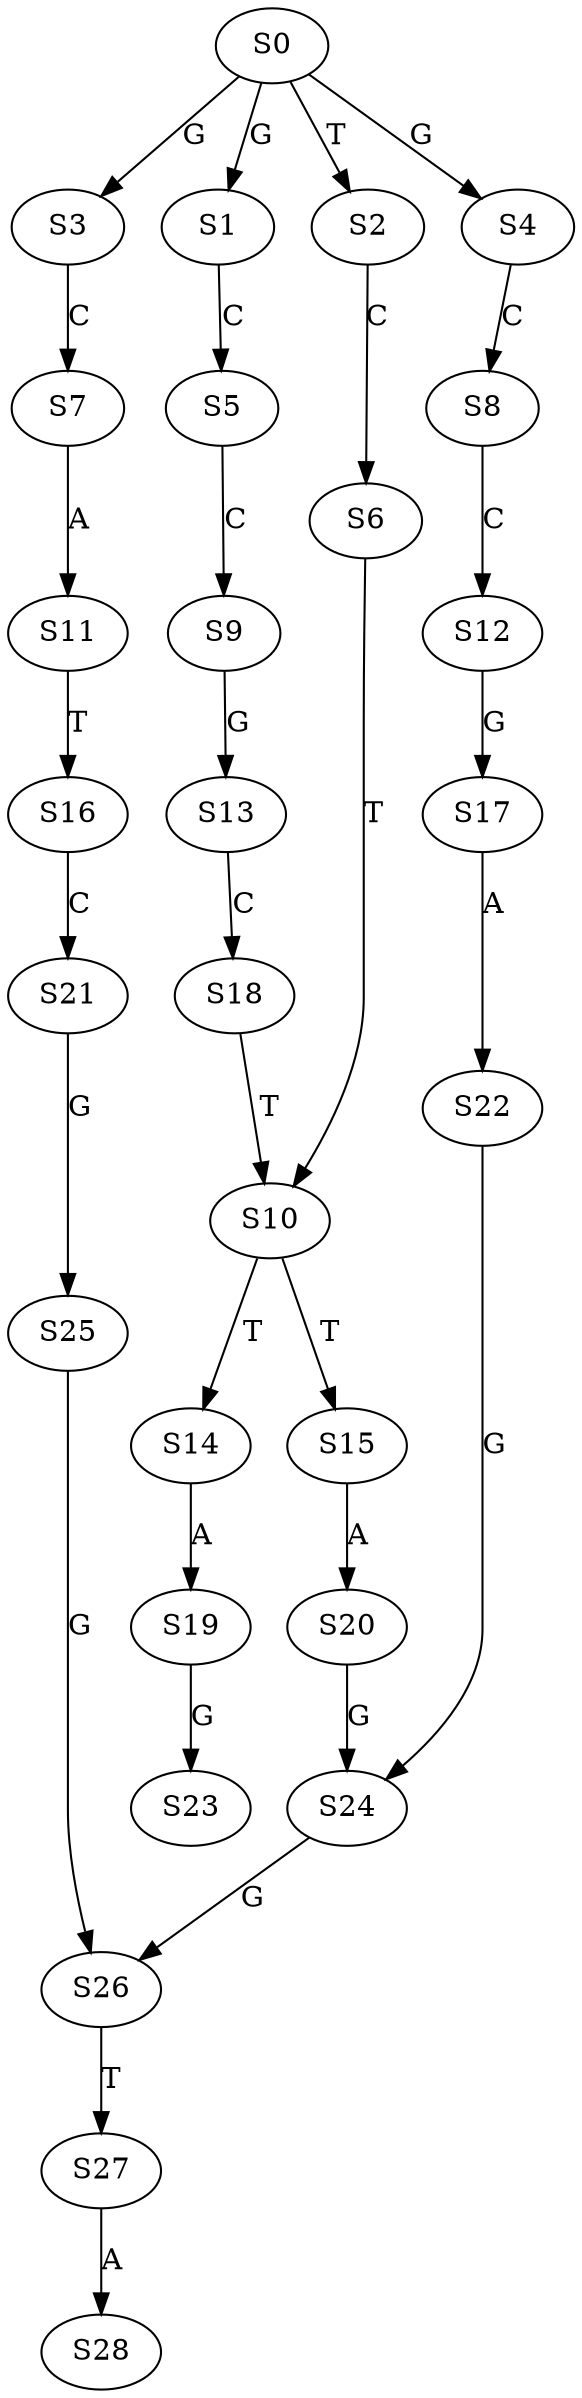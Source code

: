 strict digraph  {
	S0 -> S1 [ label = G ];
	S0 -> S2 [ label = T ];
	S0 -> S3 [ label = G ];
	S0 -> S4 [ label = G ];
	S1 -> S5 [ label = C ];
	S2 -> S6 [ label = C ];
	S3 -> S7 [ label = C ];
	S4 -> S8 [ label = C ];
	S5 -> S9 [ label = C ];
	S6 -> S10 [ label = T ];
	S7 -> S11 [ label = A ];
	S8 -> S12 [ label = C ];
	S9 -> S13 [ label = G ];
	S10 -> S14 [ label = T ];
	S10 -> S15 [ label = T ];
	S11 -> S16 [ label = T ];
	S12 -> S17 [ label = G ];
	S13 -> S18 [ label = C ];
	S14 -> S19 [ label = A ];
	S15 -> S20 [ label = A ];
	S16 -> S21 [ label = C ];
	S17 -> S22 [ label = A ];
	S18 -> S10 [ label = T ];
	S19 -> S23 [ label = G ];
	S20 -> S24 [ label = G ];
	S21 -> S25 [ label = G ];
	S22 -> S24 [ label = G ];
	S24 -> S26 [ label = G ];
	S25 -> S26 [ label = G ];
	S26 -> S27 [ label = T ];
	S27 -> S28 [ label = A ];
}
